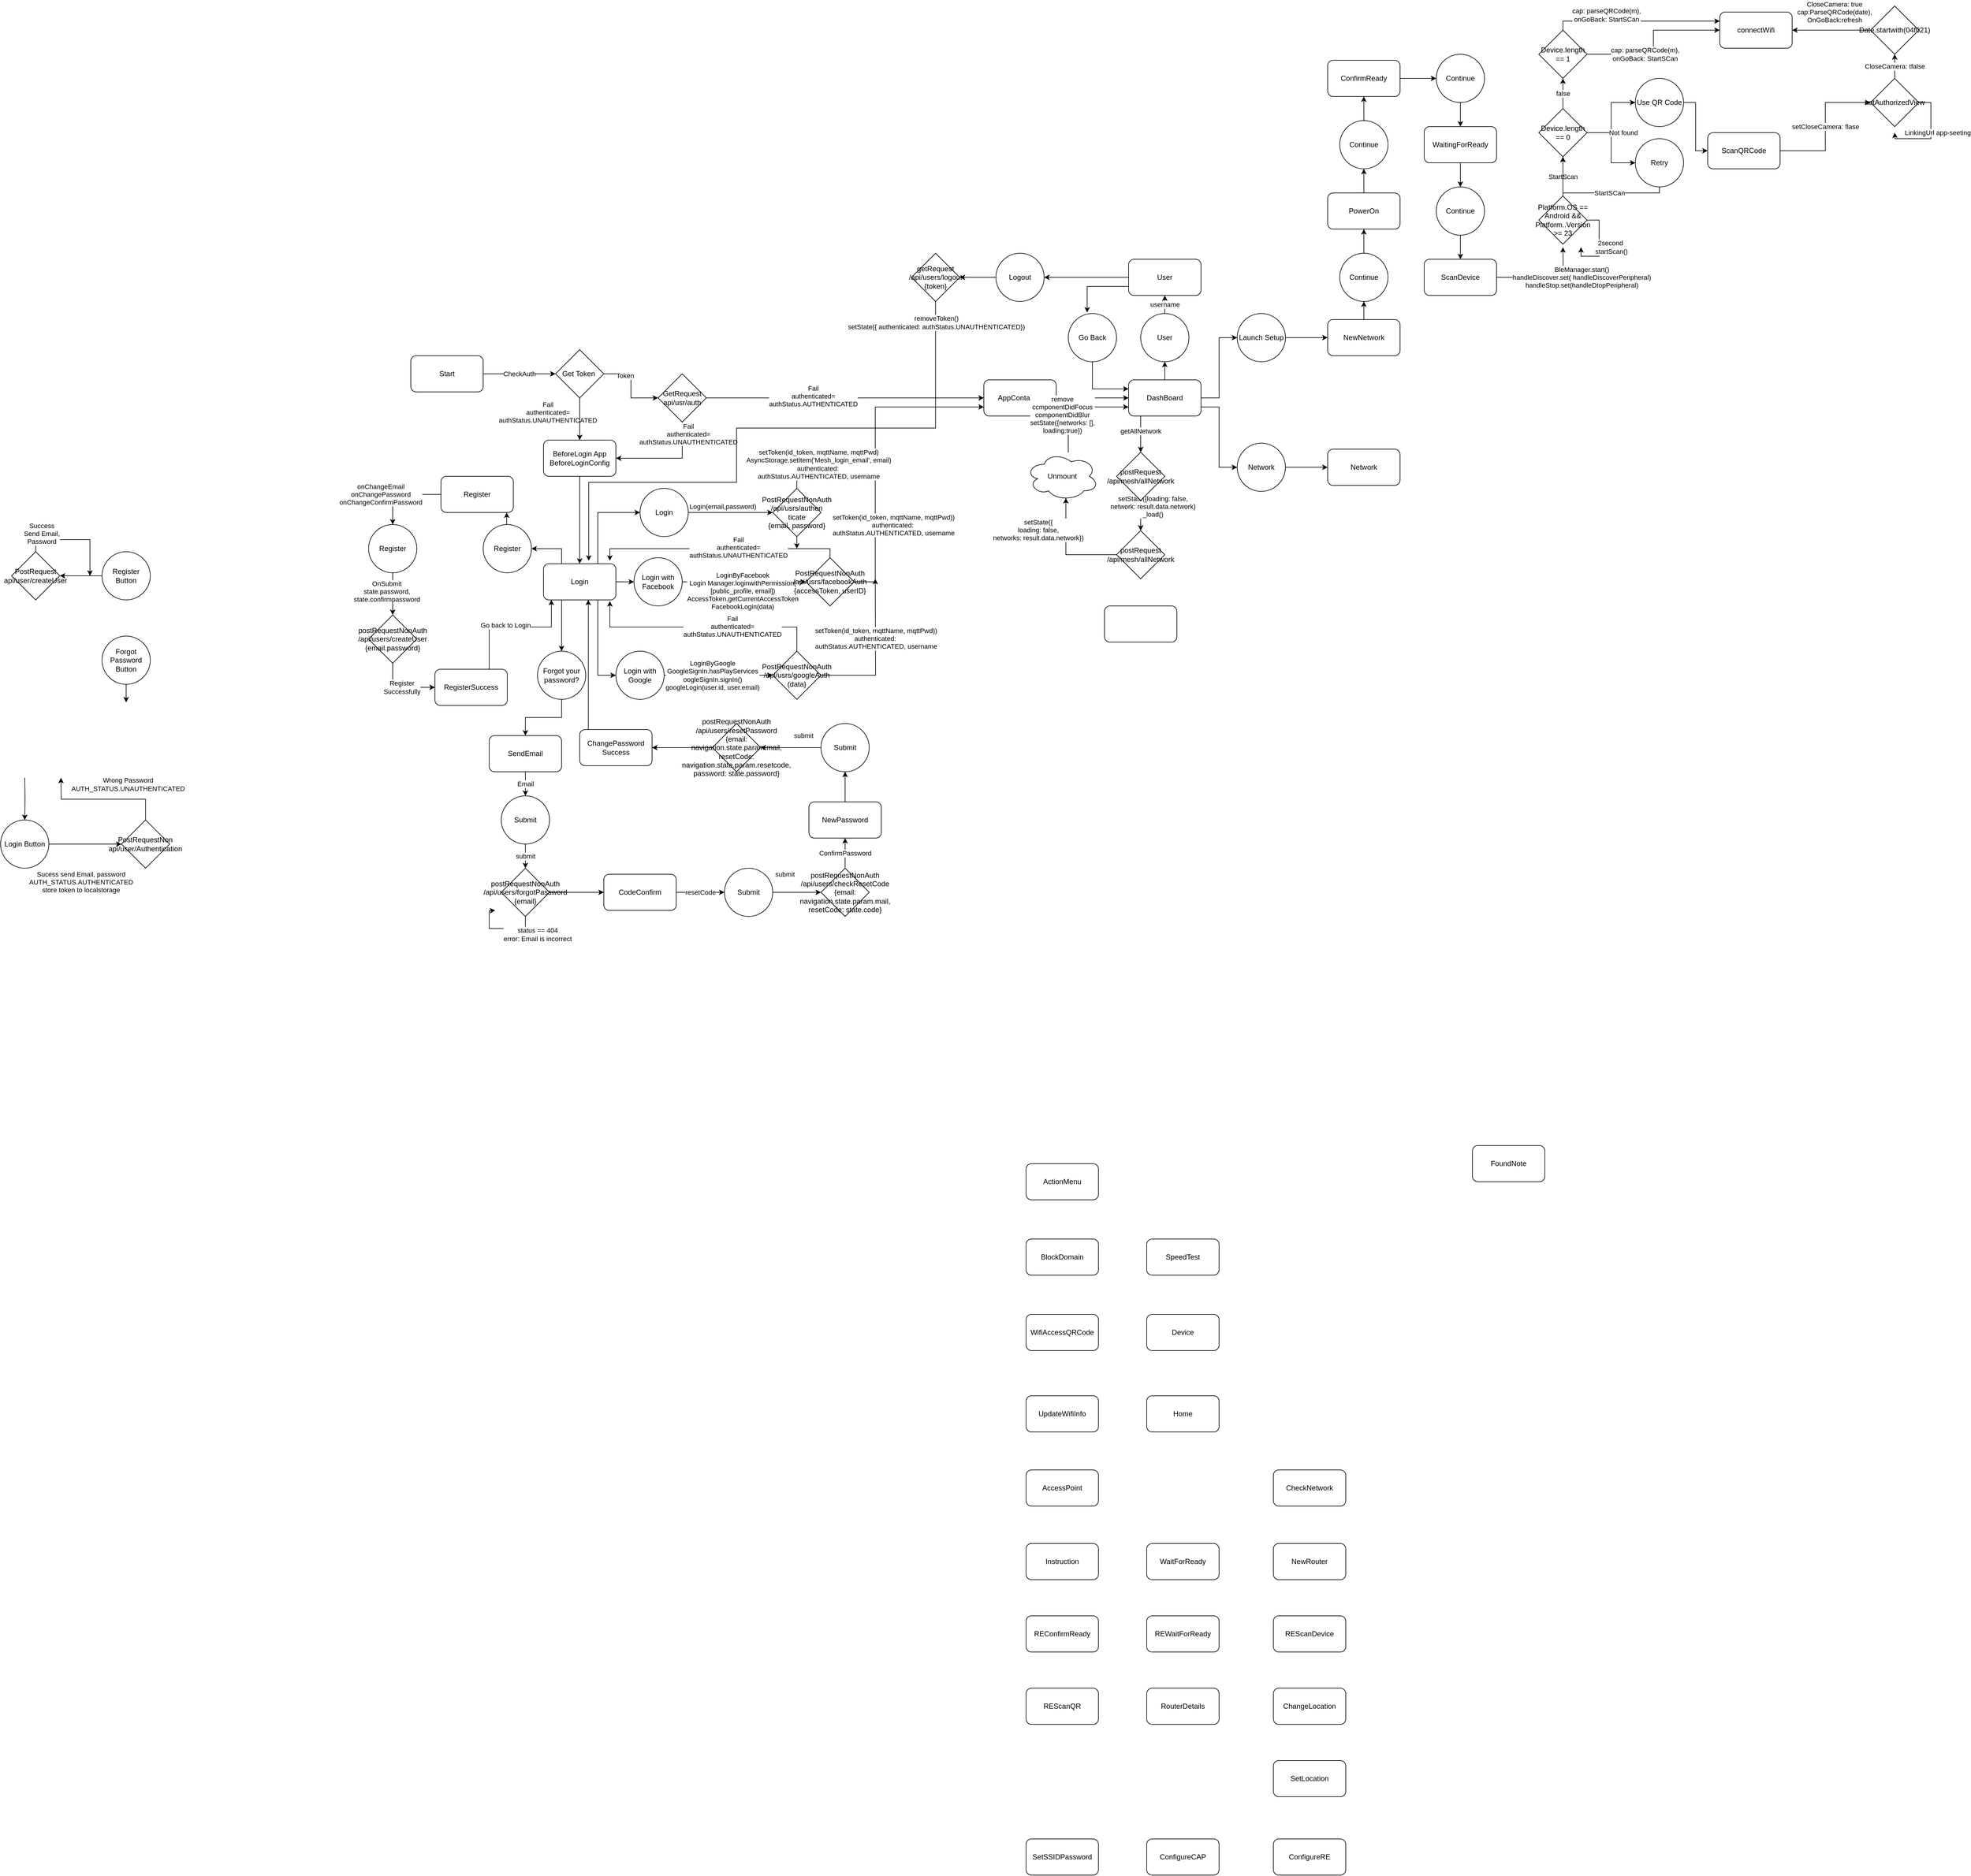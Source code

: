 <mxfile version="13.8.5" type="github">
  <diagram id="aokODsgRx68Id1cw1on9" name="Page-1">
    <mxGraphModel dx="2829" dy="1772" grid="1" gridSize="10" guides="1" tooltips="1" connect="1" arrows="1" fold="1" page="1" pageScale="1" pageWidth="850" pageHeight="1100" math="0" shadow="0">
      <root>
        <mxCell id="0" />
        <mxCell id="1" parent="0" />
        <mxCell id="6UK9n3AYxKvv8hEqM6GO-25" value="&lt;span style=&quot;color: rgb(0 , 0 , 0) ; font-family: &amp;#34;helvetica&amp;#34; ; font-size: 11px ; font-style: normal ; font-weight: 400 ; letter-spacing: normal ; text-align: center ; text-indent: 0px ; text-transform: none ; word-spacing: 0px ; background-color: rgb(255 , 255 , 255) ; display: inline ; float: none&quot;&gt;setToken(id_token, mqttName, mqttPwd)&lt;/span&gt;&lt;span style=&quot;color: rgb(0 , 0 , 0) ; font-family: &amp;#34;helvetica&amp;#34; ; font-size: 11px ; font-style: normal ; font-weight: 400 ; letter-spacing: normal ; text-align: center ; text-indent: 0px ; text-transform: none ; word-spacing: 0px ; background-color: rgb(255 , 255 , 255) ; display: inline ; float: none&quot;&gt;)&lt;/span&gt;&lt;br style=&quot;color: rgb(0 , 0 , 0) ; font-family: &amp;#34;helvetica&amp;#34; ; font-size: 11px ; font-style: normal ; font-weight: 400 ; letter-spacing: normal ; text-align: center ; text-indent: 0px ; text-transform: none ; word-spacing: 0px&quot;&gt;&lt;span style=&quot;color: rgb(0 , 0 , 0) ; font-family: &amp;#34;helvetica&amp;#34; ; font-size: 11px ; font-style: normal ; font-weight: 400 ; letter-spacing: normal ; text-align: center ; text-indent: 0px ; text-transform: none ; word-spacing: 0px ; background-color: rgb(255 , 255 , 255) ; display: inline ; float: none&quot;&gt;authenticated:&amp;nbsp;&lt;/span&gt;&lt;br style=&quot;color: rgb(0 , 0 , 0) ; font-family: &amp;#34;helvetica&amp;#34; ; font-size: 11px ; font-style: normal ; font-weight: 400 ; letter-spacing: normal ; text-align: center ; text-indent: 0px ; text-transform: none ; word-spacing: 0px&quot;&gt;&lt;span style=&quot;color: rgb(0 , 0 , 0) ; font-family: &amp;#34;helvetica&amp;#34; ; font-size: 11px ; font-style: normal ; font-weight: 400 ; letter-spacing: normal ; text-align: center ; text-indent: 0px ; text-transform: none ; word-spacing: 0px ; background-color: rgb(255 , 255 , 255) ; display: inline ; float: none&quot;&gt;authStatus.AUTHENTICATED, username&lt;/span&gt;" style="edgeStyle=orthogonalEdgeStyle;rounded=0;orthogonalLoop=1;jettySize=auto;html=1;exitX=1;exitY=0.5;exitDx=0;exitDy=0;" parent="1" source="6UK9n3AYxKvv8hEqM6GO-8" edge="1">
          <mxGeometry x="0.04" y="-30" relative="1" as="geometry">
            <mxPoint x="540" y="180" as="targetPoint" />
            <Array as="points">
              <mxPoint x="540" y="395" />
              <mxPoint x="540" y="180" />
            </Array>
            <mxPoint y="1" as="offset" />
          </mxGeometry>
        </mxCell>
        <mxCell id="LV5CCHK0L-nCkO7Zp9Pf-14" value="Fail&lt;br&gt;authenticated=&lt;br&gt;authStatus.UNAUTHENTICATED" style="edgeLabel;html=1;align=center;verticalAlign=middle;resizable=0;points=[];" parent="1" vertex="1" connectable="0">
          <mxGeometry x="-0.002" y="89.999" as="geometry">
            <mxPoint x="-3" y="24" as="offset" />
          </mxGeometry>
        </mxCell>
        <mxCell id="LV5CCHK0L-nCkO7Zp9Pf-4" value="" style="edgeStyle=orthogonalEdgeStyle;rounded=0;orthogonalLoop=1;jettySize=auto;html=1;" parent="1" target="LV5CCHK0L-nCkO7Zp9Pf-43" edge="1">
          <mxGeometry relative="1" as="geometry">
            <mxPoint x="-870" y="720" as="sourcePoint" />
          </mxGeometry>
        </mxCell>
        <mxCell id="LV5CCHK0L-nCkO7Zp9Pf-59" style="edgeStyle=orthogonalEdgeStyle;rounded=0;orthogonalLoop=1;jettySize=auto;html=1;exitX=0.5;exitY=1;exitDx=0;exitDy=0;" parent="1" source="LV5CCHK0L-nCkO7Zp9Pf-5" target="LV5CCHK0L-nCkO7Zp9Pf-51" edge="1">
          <mxGeometry relative="1" as="geometry" />
        </mxCell>
        <mxCell id="LV5CCHK0L-nCkO7Zp9Pf-5" value="BeforeLogin App&lt;br&gt;BeforeLoginConfig" style="rounded=1;whiteSpace=wrap;html=1;" parent="1" vertex="1">
          <mxGeometry x="-10" y="160" width="120" height="60" as="geometry" />
        </mxCell>
        <mxCell id="LV5CCHK0L-nCkO7Zp9Pf-6" value="&lt;meta charset=&quot;utf-8&quot;&gt;&lt;span style=&quot;color: rgb(0, 0, 0); font-family: helvetica; font-size: 11px; font-style: normal; font-weight: 400; letter-spacing: normal; text-align: center; text-indent: 0px; text-transform: none; word-spacing: 0px; background-color: rgb(255, 255, 255); display: inline; float: none;&quot;&gt;CheckAuth&lt;/span&gt;" style="edgeStyle=orthogonalEdgeStyle;rounded=0;orthogonalLoop=1;jettySize=auto;html=1;" parent="1" source="LV5CCHK0L-nCkO7Zp9Pf-7" target="LV5CCHK0L-nCkO7Zp9Pf-13" edge="1">
          <mxGeometry relative="1" as="geometry" />
        </mxCell>
        <mxCell id="LV5CCHK0L-nCkO7Zp9Pf-7" value="Start" style="rounded=1;whiteSpace=wrap;html=1;" parent="1" vertex="1">
          <mxGeometry x="-230" y="20" width="120" height="60" as="geometry" />
        </mxCell>
        <mxCell id="LV5CCHK0L-nCkO7Zp9Pf-49" style="edgeStyle=orthogonalEdgeStyle;rounded=0;orthogonalLoop=1;jettySize=auto;html=1;exitX=1;exitY=0.5;exitDx=0;exitDy=0;entryX=0;entryY=0.5;entryDx=0;entryDy=0;" parent="1" source="LV5CCHK0L-nCkO7Zp9Pf-10" target="LV5CCHK0L-nCkO7Zp9Pf-48" edge="1">
          <mxGeometry relative="1" as="geometry" />
        </mxCell>
        <mxCell id="LV5CCHK0L-nCkO7Zp9Pf-50" value="Fail&lt;br&gt;authenticated=&lt;br&gt;authStatus.AUTHENTICATED" style="edgeLabel;html=1;align=center;verticalAlign=middle;resizable=0;points=[];" parent="LV5CCHK0L-nCkO7Zp9Pf-49" vertex="1" connectable="0">
          <mxGeometry x="-0.232" y="3" relative="1" as="geometry">
            <mxPoint as="offset" />
          </mxGeometry>
        </mxCell>
        <mxCell id="LV5CCHK0L-nCkO7Zp9Pf-10" value="GetRequest&lt;br&gt;api/usr/auth" style="rhombus;whiteSpace=wrap;html=1;" parent="1" vertex="1">
          <mxGeometry x="180" y="50" width="80" height="80" as="geometry" />
        </mxCell>
        <mxCell id="LV5CCHK0L-nCkO7Zp9Pf-12" style="edgeStyle=orthogonalEdgeStyle;rounded=0;orthogonalLoop=1;jettySize=auto;html=1;exitX=0.5;exitY=1;exitDx=0;exitDy=0;entryX=0.5;entryY=0;entryDx=0;entryDy=0;" parent="1" source="LV5CCHK0L-nCkO7Zp9Pf-13" target="LV5CCHK0L-nCkO7Zp9Pf-5" edge="1">
          <mxGeometry relative="1" as="geometry">
            <mxPoint x="110" y="190" as="targetPoint" />
          </mxGeometry>
        </mxCell>
        <mxCell id="LV5CCHK0L-nCkO7Zp9Pf-46" style="edgeStyle=orthogonalEdgeStyle;rounded=0;orthogonalLoop=1;jettySize=auto;html=1;exitX=1;exitY=0.5;exitDx=0;exitDy=0;" parent="1" source="LV5CCHK0L-nCkO7Zp9Pf-13" target="LV5CCHK0L-nCkO7Zp9Pf-10" edge="1">
          <mxGeometry relative="1" as="geometry" />
        </mxCell>
        <mxCell id="LV5CCHK0L-nCkO7Zp9Pf-47" value="Token" style="edgeLabel;html=1;align=center;verticalAlign=middle;resizable=0;points=[];" parent="LV5CCHK0L-nCkO7Zp9Pf-46" vertex="1" connectable="0">
          <mxGeometry x="-0.462" y="-3" relative="1" as="geometry">
            <mxPoint as="offset" />
          </mxGeometry>
        </mxCell>
        <mxCell id="LV5CCHK0L-nCkO7Zp9Pf-13" value="Get Token&amp;nbsp;" style="rhombus;whiteSpace=wrap;html=1;" parent="1" vertex="1">
          <mxGeometry x="10" y="10" width="80" height="80" as="geometry" />
        </mxCell>
        <mxCell id="LV5CCHK0L-nCkO7Zp9Pf-15" value="Sucess send Email, password&lt;br&gt;AUTH_STATUS.AUTHENTICATED&lt;br&gt;store token to localstorage" style="edgeLabel;html=1;align=center;verticalAlign=middle;resizable=0;points=[];" parent="1" vertex="1" connectable="0">
          <mxGeometry x="-776.85" y="892.84" as="geometry" />
        </mxCell>
        <mxCell id="LV5CCHK0L-nCkO7Zp9Pf-16" style="edgeStyle=orthogonalEdgeStyle;rounded=0;orthogonalLoop=1;jettySize=auto;html=1;exitX=0.5;exitY=0;exitDx=0;exitDy=0;entryX=1;entryY=1;entryDx=0;entryDy=0;" parent="1" source="LV5CCHK0L-nCkO7Zp9Pf-18" edge="1">
          <mxGeometry relative="1" as="geometry">
            <mxPoint x="-810" y="720" as="targetPoint" />
          </mxGeometry>
        </mxCell>
        <mxCell id="LV5CCHK0L-nCkO7Zp9Pf-17" value="Wrong Password&lt;br&gt;AUTH_STATUS.UNAUTHENTICATED" style="edgeLabel;html=1;align=center;verticalAlign=middle;resizable=0;points=[];" parent="LV5CCHK0L-nCkO7Zp9Pf-16" vertex="1" connectable="0">
          <mxGeometry x="0.354" y="-1" relative="1" as="geometry">
            <mxPoint x="77.57" y="-24.0" as="offset" />
          </mxGeometry>
        </mxCell>
        <mxCell id="LV5CCHK0L-nCkO7Zp9Pf-18" value="PostRequestNon&lt;br&gt;api/user/Authentication" style="rhombus;whiteSpace=wrap;html=1;" parent="1" vertex="1">
          <mxGeometry x="-709.71" y="790" width="80" height="80" as="geometry" />
        </mxCell>
        <mxCell id="LV5CCHK0L-nCkO7Zp9Pf-19" value="Success&lt;br&gt;Send Email, &lt;br&gt;Password" style="edgeStyle=orthogonalEdgeStyle;rounded=0;orthogonalLoop=1;jettySize=auto;html=1;exitX=0.5;exitY=0;exitDx=0;exitDy=0;" parent="1" source="LV5CCHK0L-nCkO7Zp9Pf-20" edge="1">
          <mxGeometry x="-0.765" y="-14" relative="1" as="geometry">
            <mxPoint x="10" y="-24" as="offset" />
            <mxPoint x="-761.85" y="385" as="targetPoint" />
            <Array as="points">
              <mxPoint x="-851.85" y="325" />
              <mxPoint x="-761.85" y="325" />
            </Array>
          </mxGeometry>
        </mxCell>
        <mxCell id="LV5CCHK0L-nCkO7Zp9Pf-20" value="PostRequest&lt;br&gt;api/user/createUser" style="rhombus;whiteSpace=wrap;html=1;" parent="1" vertex="1">
          <mxGeometry x="-891.85" y="345" width="80" height="80" as="geometry" />
        </mxCell>
        <mxCell id="LV5CCHK0L-nCkO7Zp9Pf-38" value="" style="edgeStyle=orthogonalEdgeStyle;rounded=0;orthogonalLoop=1;jettySize=auto;html=1;" parent="1" source="LV5CCHK0L-nCkO7Zp9Pf-39" edge="1">
          <mxGeometry relative="1" as="geometry">
            <mxPoint x="-701.85" y="595" as="targetPoint" />
          </mxGeometry>
        </mxCell>
        <mxCell id="LV5CCHK0L-nCkO7Zp9Pf-39" value="Forgot Password Button" style="ellipse;whiteSpace=wrap;html=1;aspect=fixed;" parent="1" vertex="1">
          <mxGeometry x="-741.85" y="485" width="80" height="80" as="geometry" />
        </mxCell>
        <mxCell id="LV5CCHK0L-nCkO7Zp9Pf-40" value="" style="edgeStyle=orthogonalEdgeStyle;rounded=0;orthogonalLoop=1;jettySize=auto;html=1;" parent="1" source="LV5CCHK0L-nCkO7Zp9Pf-41" target="LV5CCHK0L-nCkO7Zp9Pf-20" edge="1">
          <mxGeometry relative="1" as="geometry" />
        </mxCell>
        <mxCell id="LV5CCHK0L-nCkO7Zp9Pf-41" value="Register Button" style="ellipse;whiteSpace=wrap;html=1;aspect=fixed;" parent="1" vertex="1">
          <mxGeometry x="-741.85" y="345" width="80" height="80" as="geometry" />
        </mxCell>
        <mxCell id="LV5CCHK0L-nCkO7Zp9Pf-42" value="" style="edgeStyle=orthogonalEdgeStyle;rounded=0;orthogonalLoop=1;jettySize=auto;html=1;" parent="1" source="LV5CCHK0L-nCkO7Zp9Pf-43" target="LV5CCHK0L-nCkO7Zp9Pf-18" edge="1">
          <mxGeometry relative="1" as="geometry" />
        </mxCell>
        <mxCell id="LV5CCHK0L-nCkO7Zp9Pf-43" value="Login Button" style="ellipse;whiteSpace=wrap;html=1;aspect=fixed;" parent="1" vertex="1">
          <mxGeometry x="-910" y="790" width="80" height="80" as="geometry" />
        </mxCell>
        <mxCell id="LV5CCHK0L-nCkO7Zp9Pf-8" style="edgeStyle=orthogonalEdgeStyle;rounded=0;orthogonalLoop=1;jettySize=auto;html=1;exitX=0.5;exitY=1;exitDx=0;exitDy=0;entryX=1;entryY=0.5;entryDx=0;entryDy=0;" parent="1" source="LV5CCHK0L-nCkO7Zp9Pf-10" target="LV5CCHK0L-nCkO7Zp9Pf-5" edge="1">
          <mxGeometry relative="1" as="geometry" />
        </mxCell>
        <mxCell id="LV5CCHK0L-nCkO7Zp9Pf-9" value="Fail&lt;br&gt;authenticated=&lt;br&gt;authStatus.UNAUTHENTICATED" style="edgeLabel;html=1;align=center;verticalAlign=middle;resizable=0;points=[];" parent="LV5CCHK0L-nCkO7Zp9Pf-8" vertex="1" connectable="0">
          <mxGeometry x="-0.028" y="-37" relative="1" as="geometry">
            <mxPoint x="32.0" y="-3" as="offset" />
          </mxGeometry>
        </mxCell>
        <mxCell id="6UK9n3AYxKvv8hEqM6GO-106" style="edgeStyle=orthogonalEdgeStyle;rounded=0;orthogonalLoop=1;jettySize=auto;html=1;exitX=1;exitY=0.5;exitDx=0;exitDy=0;" parent="1" source="LV5CCHK0L-nCkO7Zp9Pf-48" target="6UK9n3AYxKvv8hEqM6GO-73" edge="1">
          <mxGeometry relative="1" as="geometry" />
        </mxCell>
        <mxCell id="LV5CCHK0L-nCkO7Zp9Pf-48" value="AppContainer" style="rounded=1;whiteSpace=wrap;html=1;" parent="1" vertex="1">
          <mxGeometry x="720" y="60" width="120" height="60" as="geometry" />
        </mxCell>
        <mxCell id="LV5CCHK0L-nCkO7Zp9Pf-61" style="edgeStyle=orthogonalEdgeStyle;rounded=0;orthogonalLoop=1;jettySize=auto;html=1;exitX=0.25;exitY=0;exitDx=0;exitDy=0;" parent="1" source="LV5CCHK0L-nCkO7Zp9Pf-51" target="LV5CCHK0L-nCkO7Zp9Pf-60" edge="1">
          <mxGeometry relative="1" as="geometry" />
        </mxCell>
        <mxCell id="LV5CCHK0L-nCkO7Zp9Pf-65" style="edgeStyle=orthogonalEdgeStyle;rounded=0;orthogonalLoop=1;jettySize=auto;html=1;exitX=0.25;exitY=1;exitDx=0;exitDy=0;entryX=0.5;entryY=0;entryDx=0;entryDy=0;" parent="1" source="LV5CCHK0L-nCkO7Zp9Pf-51" target="LV5CCHK0L-nCkO7Zp9Pf-63" edge="1">
          <mxGeometry relative="1" as="geometry">
            <Array as="points">
              <mxPoint x="20" y="470" />
              <mxPoint x="20" y="470" />
            </Array>
          </mxGeometry>
        </mxCell>
        <mxCell id="6UK9n3AYxKvv8hEqM6GO-3" style="edgeStyle=orthogonalEdgeStyle;rounded=0;orthogonalLoop=1;jettySize=auto;html=1;exitX=1;exitY=0.5;exitDx=0;exitDy=0;entryX=0;entryY=0.5;entryDx=0;entryDy=0;" parent="1" source="LV5CCHK0L-nCkO7Zp9Pf-51" target="LV5CCHK0L-nCkO7Zp9Pf-68" edge="1">
          <mxGeometry relative="1" as="geometry" />
        </mxCell>
        <mxCell id="6UK9n3AYxKvv8hEqM6GO-4" style="edgeStyle=orthogonalEdgeStyle;rounded=0;orthogonalLoop=1;jettySize=auto;html=1;exitX=0.75;exitY=0;exitDx=0;exitDy=0;entryX=0;entryY=0.5;entryDx=0;entryDy=0;" parent="1" source="LV5CCHK0L-nCkO7Zp9Pf-51" target="LV5CCHK0L-nCkO7Zp9Pf-66" edge="1">
          <mxGeometry relative="1" as="geometry" />
        </mxCell>
        <mxCell id="6UK9n3AYxKvv8hEqM6GO-28" style="edgeStyle=orthogonalEdgeStyle;rounded=0;orthogonalLoop=1;jettySize=auto;html=1;exitX=0.75;exitY=1;exitDx=0;exitDy=0;entryX=0;entryY=0.5;entryDx=0;entryDy=0;" parent="1" source="LV5CCHK0L-nCkO7Zp9Pf-51" target="LV5CCHK0L-nCkO7Zp9Pf-69" edge="1">
          <mxGeometry relative="1" as="geometry" />
        </mxCell>
        <mxCell id="LV5CCHK0L-nCkO7Zp9Pf-51" value="Login" style="rounded=1;whiteSpace=wrap;html=1;" parent="1" vertex="1">
          <mxGeometry x="-10" y="365" width="120" height="60" as="geometry" />
        </mxCell>
        <mxCell id="6UK9n3AYxKvv8hEqM6GO-41" value="onChangeEmail&lt;br&gt;onChangePassword&lt;br&gt;onChangeConfirmPassword" style="edgeStyle=orthogonalEdgeStyle;rounded=0;orthogonalLoop=1;jettySize=auto;html=1;exitX=0;exitY=0.5;exitDx=0;exitDy=0;entryX=0.5;entryY=0;entryDx=0;entryDy=0;" parent="1" source="LV5CCHK0L-nCkO7Zp9Pf-52" target="6UK9n3AYxKvv8hEqM6GO-37" edge="1">
          <mxGeometry x="0.231" y="-20" relative="1" as="geometry">
            <mxPoint as="offset" />
          </mxGeometry>
        </mxCell>
        <mxCell id="LV5CCHK0L-nCkO7Zp9Pf-52" value="Register" style="rounded=1;whiteSpace=wrap;html=1;" parent="1" vertex="1">
          <mxGeometry x="-180" y="220" width="120" height="60" as="geometry" />
        </mxCell>
        <mxCell id="6UK9n3AYxKvv8hEqM6GO-45" style="edgeStyle=orthogonalEdgeStyle;rounded=0;orthogonalLoop=1;jettySize=auto;html=1;exitX=0.75;exitY=0;exitDx=0;exitDy=0;entryX=0.109;entryY=0.996;entryDx=0;entryDy=0;entryPerimeter=0;" parent="1" source="LV5CCHK0L-nCkO7Zp9Pf-53" target="LV5CCHK0L-nCkO7Zp9Pf-51" edge="1">
          <mxGeometry relative="1" as="geometry">
            <Array as="points">
              <mxPoint x="-100" y="470" />
              <mxPoint x="3" y="470" />
            </Array>
          </mxGeometry>
        </mxCell>
        <mxCell id="6UK9n3AYxKvv8hEqM6GO-46" value="Go back to Login" style="edgeLabel;html=1;align=center;verticalAlign=middle;resizable=0;points=[];" parent="6UK9n3AYxKvv8hEqM6GO-45" vertex="1" connectable="0">
          <mxGeometry x="-0.116" y="3" relative="1" as="geometry">
            <mxPoint as="offset" />
          </mxGeometry>
        </mxCell>
        <mxCell id="LV5CCHK0L-nCkO7Zp9Pf-53" value="RegisterSuccess" style="rounded=1;whiteSpace=wrap;html=1;" parent="1" vertex="1">
          <mxGeometry x="-190" y="540" width="120" height="60" as="geometry" />
        </mxCell>
        <mxCell id="6UK9n3AYxKvv8hEqM6GO-53" value="Email" style="edgeStyle=orthogonalEdgeStyle;rounded=0;orthogonalLoop=1;jettySize=auto;html=1;" parent="1" source="LV5CCHK0L-nCkO7Zp9Pf-54" target="6UK9n3AYxKvv8hEqM6GO-52" edge="1">
          <mxGeometry relative="1" as="geometry" />
        </mxCell>
        <mxCell id="LV5CCHK0L-nCkO7Zp9Pf-54" value="SendEmail" style="rounded=1;whiteSpace=wrap;html=1;" parent="1" vertex="1">
          <mxGeometry x="-100" y="650" width="120" height="60" as="geometry" />
        </mxCell>
        <mxCell id="6UK9n3AYxKvv8hEqM6GO-58" value="resetCode" style="edgeStyle=orthogonalEdgeStyle;rounded=0;orthogonalLoop=1;jettySize=auto;html=1;exitX=1;exitY=0.5;exitDx=0;exitDy=0;entryX=0;entryY=0.5;entryDx=0;entryDy=0;" parent="1" source="LV5CCHK0L-nCkO7Zp9Pf-55" target="6UK9n3AYxKvv8hEqM6GO-57" edge="1">
          <mxGeometry relative="1" as="geometry" />
        </mxCell>
        <mxCell id="LV5CCHK0L-nCkO7Zp9Pf-55" value="CodeConfirm" style="rounded=1;whiteSpace=wrap;html=1;" parent="1" vertex="1">
          <mxGeometry x="90" y="880" width="120" height="60" as="geometry" />
        </mxCell>
        <mxCell id="6UK9n3AYxKvv8hEqM6GO-65" style="edgeStyle=orthogonalEdgeStyle;rounded=0;orthogonalLoop=1;jettySize=auto;html=1;exitX=0.5;exitY=0;exitDx=0;exitDy=0;entryX=0.5;entryY=1;entryDx=0;entryDy=0;" parent="1" source="LV5CCHK0L-nCkO7Zp9Pf-56" target="6UK9n3AYxKvv8hEqM6GO-63" edge="1">
          <mxGeometry relative="1" as="geometry" />
        </mxCell>
        <mxCell id="LV5CCHK0L-nCkO7Zp9Pf-56" value="NewPassword" style="rounded=1;whiteSpace=wrap;html=1;" parent="1" vertex="1">
          <mxGeometry x="430" y="760" width="120" height="60" as="geometry" />
        </mxCell>
        <mxCell id="6UK9n3AYxKvv8hEqM6GO-71" style="edgeStyle=orthogonalEdgeStyle;rounded=0;orthogonalLoop=1;jettySize=auto;html=1;exitX=0.25;exitY=0;exitDx=0;exitDy=0;entryX=0.619;entryY=0.996;entryDx=0;entryDy=0;entryPerimeter=0;" parent="1" source="LV5CCHK0L-nCkO7Zp9Pf-57" target="LV5CCHK0L-nCkO7Zp9Pf-51" edge="1">
          <mxGeometry relative="1" as="geometry">
            <Array as="points">
              <mxPoint x="64" y="640" />
            </Array>
          </mxGeometry>
        </mxCell>
        <mxCell id="LV5CCHK0L-nCkO7Zp9Pf-57" value="ChangePassword Success" style="rounded=1;whiteSpace=wrap;html=1;" parent="1" vertex="1">
          <mxGeometry x="50" y="640" width="120" height="60" as="geometry" />
        </mxCell>
        <mxCell id="6UK9n3AYxKvv8hEqM6GO-47" style="edgeStyle=orthogonalEdgeStyle;rounded=0;orthogonalLoop=1;jettySize=auto;html=1;exitX=0.5;exitY=0;exitDx=0;exitDy=0;" parent="1" source="LV5CCHK0L-nCkO7Zp9Pf-60" edge="1">
          <mxGeometry relative="1" as="geometry">
            <mxPoint x="-71" y="280" as="targetPoint" />
          </mxGeometry>
        </mxCell>
        <mxCell id="LV5CCHK0L-nCkO7Zp9Pf-60" value="Register" style="ellipse;whiteSpace=wrap;html=1;aspect=fixed;" parent="1" vertex="1">
          <mxGeometry x="-110" y="300" width="80" height="80" as="geometry" />
        </mxCell>
        <mxCell id="LV5CCHK0L-nCkO7Zp9Pf-64" style="edgeStyle=orthogonalEdgeStyle;rounded=0;orthogonalLoop=1;jettySize=auto;html=1;" parent="1" source="LV5CCHK0L-nCkO7Zp9Pf-63" target="LV5CCHK0L-nCkO7Zp9Pf-54" edge="1">
          <mxGeometry relative="1" as="geometry" />
        </mxCell>
        <mxCell id="LV5CCHK0L-nCkO7Zp9Pf-63" value="Forgot your password?" style="ellipse;whiteSpace=wrap;html=1;aspect=fixed;" parent="1" vertex="1">
          <mxGeometry x="-20" y="510" width="80" height="80" as="geometry" />
        </mxCell>
        <mxCell id="6UK9n3AYxKvv8hEqM6GO-6" style="edgeStyle=orthogonalEdgeStyle;rounded=0;orthogonalLoop=1;jettySize=auto;html=1;exitX=1;exitY=0.5;exitDx=0;exitDy=0;" parent="1" source="LV5CCHK0L-nCkO7Zp9Pf-66" target="6UK9n3AYxKvv8hEqM6GO-5" edge="1">
          <mxGeometry relative="1" as="geometry" />
        </mxCell>
        <mxCell id="6UK9n3AYxKvv8hEqM6GO-27" value="Login(email,password)" style="edgeLabel;html=1;align=center;verticalAlign=middle;resizable=0;points=[];" parent="6UK9n3AYxKvv8hEqM6GO-6" vertex="1" connectable="0">
          <mxGeometry x="-0.186" y="-1" relative="1" as="geometry">
            <mxPoint y="-11" as="offset" />
          </mxGeometry>
        </mxCell>
        <mxCell id="LV5CCHK0L-nCkO7Zp9Pf-66" value="Login" style="ellipse;whiteSpace=wrap;html=1;aspect=fixed;" parent="1" vertex="1">
          <mxGeometry x="150" y="240" width="80" height="80" as="geometry" />
        </mxCell>
        <mxCell id="6UK9n3AYxKvv8hEqM6GO-9" value="LoginByFacebook&lt;br&gt;Login Manager.loginwithPermission(&lt;br&gt;[public_profile, email])&lt;br&gt;AccessToken.getCurrentAccessToken&lt;br&gt;FacebookLogin(data)" style="edgeStyle=orthogonalEdgeStyle;rounded=0;orthogonalLoop=1;jettySize=auto;html=1;exitX=1;exitY=0.5;exitDx=0;exitDy=0;entryX=0;entryY=0.5;entryDx=0;entryDy=0;" parent="1" source="LV5CCHK0L-nCkO7Zp9Pf-68" target="6UK9n3AYxKvv8hEqM6GO-8" edge="1">
          <mxGeometry x="-0.024" y="-15" relative="1" as="geometry">
            <mxPoint as="offset" />
          </mxGeometry>
        </mxCell>
        <mxCell id="LV5CCHK0L-nCkO7Zp9Pf-68" value="Login with Facebook" style="ellipse;whiteSpace=wrap;html=1;aspect=fixed;" parent="1" vertex="1">
          <mxGeometry x="140" y="355" width="80" height="80" as="geometry" />
        </mxCell>
        <mxCell id="6UK9n3AYxKvv8hEqM6GO-12" style="edgeStyle=orthogonalEdgeStyle;rounded=0;orthogonalLoop=1;jettySize=auto;html=1;exitX=1;exitY=0.5;exitDx=0;exitDy=0;entryX=0;entryY=0.5;entryDx=0;entryDy=0;" parent="1" source="LV5CCHK0L-nCkO7Zp9Pf-69" target="6UK9n3AYxKvv8hEqM6GO-11" edge="1">
          <mxGeometry relative="1" as="geometry" />
        </mxCell>
        <mxCell id="6UK9n3AYxKvv8hEqM6GO-35" value="LoginByGoogle&lt;br&gt;GoogleSignIn.hasPlayServices&lt;br&gt;oogleSignIn.signIn()&lt;br&gt;googleLogin(user.id, user.email)" style="edgeLabel;html=1;align=center;verticalAlign=middle;resizable=0;points=[];" parent="6UK9n3AYxKvv8hEqM6GO-12" vertex="1" connectable="0">
          <mxGeometry x="-0.371" y="2" relative="1" as="geometry">
            <mxPoint x="23.53" y="2" as="offset" />
          </mxGeometry>
        </mxCell>
        <mxCell id="LV5CCHK0L-nCkO7Zp9Pf-69" value="Login with Google" style="ellipse;whiteSpace=wrap;html=1;aspect=fixed;" parent="1" vertex="1">
          <mxGeometry x="110" y="510" width="80" height="80" as="geometry" />
        </mxCell>
        <mxCell id="6UK9n3AYxKvv8hEqM6GO-7" style="edgeStyle=orthogonalEdgeStyle;rounded=0;orthogonalLoop=1;jettySize=auto;html=1;exitX=0.5;exitY=0;exitDx=0;exitDy=0;entryX=0;entryY=0.75;entryDx=0;entryDy=0;" parent="1" source="6UK9n3AYxKvv8hEqM6GO-5" target="LV5CCHK0L-nCkO7Zp9Pf-48" edge="1">
          <mxGeometry relative="1" as="geometry">
            <mxPoint x="540" y="122" as="targetPoint" />
            <Array as="points">
              <mxPoint x="410" y="180" />
              <mxPoint x="540" y="180" />
              <mxPoint x="540" y="105" />
            </Array>
          </mxGeometry>
        </mxCell>
        <mxCell id="6UK9n3AYxKvv8hEqM6GO-15" value="setToken(id_token, mqttName, mqttPwd)&lt;br&gt;AsyncStorage.setItem(&#39;Mesh_login_email&#39;, email)&lt;br&gt;authenticated:&amp;nbsp;&lt;br&gt;authStatus.AUTHENTICATED, username" style="edgeLabel;html=1;align=center;verticalAlign=middle;resizable=0;points=[];" parent="6UK9n3AYxKvv8hEqM6GO-7" vertex="1" connectable="0">
          <mxGeometry x="-0.481" y="-3" relative="1" as="geometry">
            <mxPoint x="-20" y="17" as="offset" />
          </mxGeometry>
        </mxCell>
        <mxCell id="6UK9n3AYxKvv8hEqM6GO-21" style="edgeStyle=orthogonalEdgeStyle;rounded=0;orthogonalLoop=1;jettySize=auto;html=1;exitX=0.5;exitY=1;exitDx=0;exitDy=0;" parent="1" source="6UK9n3AYxKvv8hEqM6GO-5" edge="1">
          <mxGeometry relative="1" as="geometry">
            <mxPoint x="410" y="340" as="targetPoint" />
          </mxGeometry>
        </mxCell>
        <mxCell id="6UK9n3AYxKvv8hEqM6GO-5" value="PostRequestNonAuth&lt;br&gt;/api/usrs/authen ticate&lt;br&gt;{email, password}" style="rhombus;whiteSpace=wrap;html=1;" parent="1" vertex="1">
          <mxGeometry x="370" y="240" width="80" height="80" as="geometry" />
        </mxCell>
        <mxCell id="6UK9n3AYxKvv8hEqM6GO-22" style="edgeStyle=orthogonalEdgeStyle;rounded=0;orthogonalLoop=1;jettySize=auto;html=1;exitX=0.5;exitY=0;exitDx=0;exitDy=0;" parent="1" source="6UK9n3AYxKvv8hEqM6GO-8" edge="1">
          <mxGeometry relative="1" as="geometry">
            <mxPoint x="100" y="360" as="targetPoint" />
            <Array as="points">
              <mxPoint x="465" y="340" />
              <mxPoint x="100" y="340" />
            </Array>
          </mxGeometry>
        </mxCell>
        <mxCell id="6UK9n3AYxKvv8hEqM6GO-32" value="Fail&lt;br&gt;authenticated=&lt;br&gt;authStatus.UNAUTHENTICATED" style="edgeLabel;html=1;align=center;verticalAlign=middle;resizable=0;points=[];" parent="6UK9n3AYxKvv8hEqM6GO-22" vertex="1" connectable="0">
          <mxGeometry x="-0.165" y="-2" relative="1" as="geometry">
            <mxPoint as="offset" />
          </mxGeometry>
        </mxCell>
        <mxCell id="6UK9n3AYxKvv8hEqM6GO-8" value="&lt;span&gt;PostRequestNonAuth&lt;/span&gt;&lt;br&gt;&lt;span&gt;/api/usrs/facebookAuth&lt;/span&gt;&lt;br&gt;&lt;span&gt;{accessToken, userID}&lt;/span&gt;" style="rhombus;whiteSpace=wrap;html=1;" parent="1" vertex="1">
          <mxGeometry x="425" y="355" width="80" height="80" as="geometry" />
        </mxCell>
        <mxCell id="6UK9n3AYxKvv8hEqM6GO-26" style="edgeStyle=orthogonalEdgeStyle;rounded=0;orthogonalLoop=1;jettySize=auto;html=1;exitX=1;exitY=0.5;exitDx=0;exitDy=0;" parent="1" source="6UK9n3AYxKvv8hEqM6GO-11" edge="1">
          <mxGeometry relative="1" as="geometry">
            <mxPoint x="540" y="390" as="targetPoint" />
          </mxGeometry>
        </mxCell>
        <mxCell id="6UK9n3AYxKvv8hEqM6GO-33" value="&lt;span style=&quot;font-family: &amp;#34;helvetica&amp;#34;&quot;&gt;setToken(id_token, mqttName, mqttPwd)&lt;/span&gt;&lt;span style=&quot;font-family: &amp;#34;helvetica&amp;#34;&quot;&gt;)&lt;/span&gt;&lt;br style=&quot;font-family: &amp;#34;helvetica&amp;#34;&quot;&gt;&lt;span style=&quot;font-family: &amp;#34;helvetica&amp;#34;&quot;&gt;authenticated:&amp;nbsp;&lt;/span&gt;&lt;br style=&quot;font-family: &amp;#34;helvetica&amp;#34;&quot;&gt;&lt;span style=&quot;font-family: &amp;#34;helvetica&amp;#34;&quot;&gt;authStatus.AUTHENTICATED, username&lt;/span&gt;" style="edgeLabel;html=1;align=center;verticalAlign=middle;resizable=0;points=[];" parent="6UK9n3AYxKvv8hEqM6GO-26" vertex="1" connectable="0">
          <mxGeometry x="0.208" relative="1" as="geometry">
            <mxPoint as="offset" />
          </mxGeometry>
        </mxCell>
        <mxCell id="6UK9n3AYxKvv8hEqM6GO-30" style="edgeStyle=orthogonalEdgeStyle;rounded=0;orthogonalLoop=1;jettySize=auto;html=1;entryX=0.917;entryY=1.033;entryDx=0;entryDy=0;entryPerimeter=0;" parent="1" source="6UK9n3AYxKvv8hEqM6GO-11" target="LV5CCHK0L-nCkO7Zp9Pf-51" edge="1">
          <mxGeometry relative="1" as="geometry">
            <mxPoint x="370" y="450" as="targetPoint" />
            <Array as="points">
              <mxPoint x="410" y="470" />
              <mxPoint x="100" y="470" />
            </Array>
          </mxGeometry>
        </mxCell>
        <mxCell id="6UK9n3AYxKvv8hEqM6GO-31" value="Fail&lt;br&gt;authenticated=&lt;br&gt;authStatus.UNAUTHENTICATED" style="edgeLabel;html=1;align=center;verticalAlign=middle;resizable=0;points=[];" parent="6UK9n3AYxKvv8hEqM6GO-30" vertex="1" connectable="0">
          <mxGeometry x="-0.252" y="-1" relative="1" as="geometry">
            <mxPoint as="offset" />
          </mxGeometry>
        </mxCell>
        <mxCell id="6UK9n3AYxKvv8hEqM6GO-11" value="&lt;span&gt;PostRequestNonAuth&lt;/span&gt;&lt;br&gt;&lt;span&gt;/api/usrs/googleAuth&lt;/span&gt;&lt;br&gt;&lt;span&gt;(data}&lt;/span&gt;" style="rhombus;whiteSpace=wrap;html=1;" parent="1" vertex="1">
          <mxGeometry x="370" y="510" width="80" height="80" as="geometry" />
        </mxCell>
        <mxCell id="6UK9n3AYxKvv8hEqM6GO-43" value="OnSubmit&lt;br&gt;state.password,&lt;br&gt;state.confirmpassword" style="edgeStyle=orthogonalEdgeStyle;rounded=0;orthogonalLoop=1;jettySize=auto;html=1;exitX=0.5;exitY=1;exitDx=0;exitDy=0;entryX=0.5;entryY=0;entryDx=0;entryDy=0;" parent="1" source="6UK9n3AYxKvv8hEqM6GO-37" target="6UK9n3AYxKvv8hEqM6GO-42" edge="1">
          <mxGeometry x="-0.143" y="-10" relative="1" as="geometry">
            <mxPoint y="1" as="offset" />
          </mxGeometry>
        </mxCell>
        <mxCell id="6UK9n3AYxKvv8hEqM6GO-37" value="Register" style="ellipse;whiteSpace=wrap;html=1;aspect=fixed;" parent="1" vertex="1">
          <mxGeometry x="-300" y="300" width="80" height="80" as="geometry" />
        </mxCell>
        <mxCell id="6UK9n3AYxKvv8hEqM6GO-44" value="Register&lt;br&gt;Successfully" style="edgeStyle=orthogonalEdgeStyle;rounded=0;orthogonalLoop=1;jettySize=auto;html=1;exitX=0.5;exitY=1;exitDx=0;exitDy=0;entryX=0;entryY=0.5;entryDx=0;entryDy=0;" parent="1" source="6UK9n3AYxKvv8hEqM6GO-42" target="LV5CCHK0L-nCkO7Zp9Pf-53" edge="1">
          <mxGeometry relative="1" as="geometry" />
        </mxCell>
        <mxCell id="6UK9n3AYxKvv8hEqM6GO-42" value="postRequestNonAuth&lt;br&gt;/api/users/createUser&lt;br&gt;{email.password}" style="rhombus;whiteSpace=wrap;html=1;" parent="1" vertex="1">
          <mxGeometry x="-300" y="450" width="80" height="80" as="geometry" />
        </mxCell>
        <mxCell id="6UK9n3AYxKvv8hEqM6GO-51" style="edgeStyle=orthogonalEdgeStyle;rounded=0;orthogonalLoop=1;jettySize=auto;html=1;entryX=0;entryY=0.5;entryDx=0;entryDy=0;" parent="1" source="6UK9n3AYxKvv8hEqM6GO-49" target="LV5CCHK0L-nCkO7Zp9Pf-55" edge="1">
          <mxGeometry relative="1" as="geometry" />
        </mxCell>
        <mxCell id="6UK9n3AYxKvv8hEqM6GO-55" style="edgeStyle=orthogonalEdgeStyle;rounded=0;orthogonalLoop=1;jettySize=auto;html=1;exitX=0.5;exitY=1;exitDx=0;exitDy=0;" parent="1" source="6UK9n3AYxKvv8hEqM6GO-49" edge="1">
          <mxGeometry relative="1" as="geometry">
            <mxPoint x="-90" y="940" as="targetPoint" />
          </mxGeometry>
        </mxCell>
        <mxCell id="6UK9n3AYxKvv8hEqM6GO-56" value="status == 404&lt;br&gt;error: Email is incorrect" style="edgeLabel;html=1;align=center;verticalAlign=middle;resizable=0;points=[];" parent="6UK9n3AYxKvv8hEqM6GO-55" vertex="1" connectable="0">
          <mxGeometry x="-0.344" y="-1" relative="1" as="geometry">
            <mxPoint x="38.76" y="10.94" as="offset" />
          </mxGeometry>
        </mxCell>
        <mxCell id="6UK9n3AYxKvv8hEqM6GO-49" value="postRequestNonAuth&lt;br&gt;/api/users/forgotPassword&lt;br&gt;{email}" style="rhombus;whiteSpace=wrap;html=1;" parent="1" vertex="1">
          <mxGeometry x="-80" y="870" width="80" height="80" as="geometry" />
        </mxCell>
        <mxCell id="6UK9n3AYxKvv8hEqM6GO-72" value="submit" style="edgeStyle=orthogonalEdgeStyle;rounded=0;orthogonalLoop=1;jettySize=auto;html=1;exitX=0.5;exitY=1;exitDx=0;exitDy=0;entryX=0.5;entryY=0;entryDx=0;entryDy=0;" parent="1" source="6UK9n3AYxKvv8hEqM6GO-52" target="6UK9n3AYxKvv8hEqM6GO-49" edge="1">
          <mxGeometry relative="1" as="geometry" />
        </mxCell>
        <mxCell id="6UK9n3AYxKvv8hEqM6GO-52" value="Submit" style="ellipse;whiteSpace=wrap;html=1;aspect=fixed;" parent="1" vertex="1">
          <mxGeometry x="-80" y="750" width="80" height="80" as="geometry" />
        </mxCell>
        <mxCell id="6UK9n3AYxKvv8hEqM6GO-62" value="submit" style="edgeStyle=orthogonalEdgeStyle;rounded=0;orthogonalLoop=1;jettySize=auto;html=1;exitX=1;exitY=0.5;exitDx=0;exitDy=0;entryX=0;entryY=0.5;entryDx=0;entryDy=0;" parent="1" source="6UK9n3AYxKvv8hEqM6GO-57" target="6UK9n3AYxKvv8hEqM6GO-59" edge="1">
          <mxGeometry x="-0.5" y="30" relative="1" as="geometry">
            <mxPoint as="offset" />
          </mxGeometry>
        </mxCell>
        <mxCell id="6UK9n3AYxKvv8hEqM6GO-57" value="Submit" style="ellipse;whiteSpace=wrap;html=1;aspect=fixed;" parent="1" vertex="1">
          <mxGeometry x="290" y="870" width="80" height="80" as="geometry" />
        </mxCell>
        <mxCell id="6UK9n3AYxKvv8hEqM6GO-61" value="ConfirmPassword" style="edgeStyle=orthogonalEdgeStyle;rounded=0;orthogonalLoop=1;jettySize=auto;html=1;exitX=0.5;exitY=0;exitDx=0;exitDy=0;entryX=0.5;entryY=1;entryDx=0;entryDy=0;" parent="1" source="6UK9n3AYxKvv8hEqM6GO-59" target="LV5CCHK0L-nCkO7Zp9Pf-56" edge="1">
          <mxGeometry relative="1" as="geometry" />
        </mxCell>
        <mxCell id="6UK9n3AYxKvv8hEqM6GO-59" value="postRequestNonAuth&lt;br&gt;/api/users/checkResetCode&lt;br&gt;{email: navigation.state.param.mail,&lt;br&gt;resetCode: state.code}" style="rhombus;whiteSpace=wrap;html=1;" parent="1" vertex="1">
          <mxGeometry x="450" y="870" width="80" height="80" as="geometry" />
        </mxCell>
        <mxCell id="6UK9n3AYxKvv8hEqM6GO-67" value="submit" style="edgeStyle=orthogonalEdgeStyle;rounded=0;orthogonalLoop=1;jettySize=auto;html=1;exitX=0;exitY=0.5;exitDx=0;exitDy=0;" parent="1" source="6UK9n3AYxKvv8hEqM6GO-63" target="6UK9n3AYxKvv8hEqM6GO-66" edge="1">
          <mxGeometry x="-0.4" y="-20" relative="1" as="geometry">
            <mxPoint x="1" as="offset" />
          </mxGeometry>
        </mxCell>
        <mxCell id="6UK9n3AYxKvv8hEqM6GO-63" value="Submit" style="ellipse;whiteSpace=wrap;html=1;aspect=fixed;" parent="1" vertex="1">
          <mxGeometry x="450" y="630" width="80" height="80" as="geometry" />
        </mxCell>
        <mxCell id="6UK9n3AYxKvv8hEqM6GO-70" style="edgeStyle=orthogonalEdgeStyle;rounded=0;orthogonalLoop=1;jettySize=auto;html=1;exitX=0;exitY=0.5;exitDx=0;exitDy=0;entryX=1;entryY=0.5;entryDx=0;entryDy=0;" parent="1" source="6UK9n3AYxKvv8hEqM6GO-66" target="LV5CCHK0L-nCkO7Zp9Pf-57" edge="1">
          <mxGeometry relative="1" as="geometry" />
        </mxCell>
        <mxCell id="6UK9n3AYxKvv8hEqM6GO-66" value="postRequestNonAuth&lt;br&gt;/api/users/resetPassword&lt;br&gt;{email: navigation.state.param.mail,&lt;br&gt;resetCode: navigation.state.param.resetcode,&lt;br&gt;password: state.password}" style="rhombus;whiteSpace=wrap;html=1;" parent="1" vertex="1">
          <mxGeometry x="270" y="630" width="80" height="80" as="geometry" />
        </mxCell>
        <mxCell id="6UK9n3AYxKvv8hEqM6GO-113" value="" style="edgeStyle=orthogonalEdgeStyle;rounded=0;orthogonalLoop=1;jettySize=auto;html=1;" parent="1" source="6UK9n3AYxKvv8hEqM6GO-73" target="6UK9n3AYxKvv8hEqM6GO-112" edge="1">
          <mxGeometry relative="1" as="geometry">
            <Array as="points">
              <mxPoint x="1110" y="90" />
              <mxPoint x="1110" y="-10" />
            </Array>
          </mxGeometry>
        </mxCell>
        <mxCell id="6UK9n3AYxKvv8hEqM6GO-118" style="edgeStyle=orthogonalEdgeStyle;rounded=0;orthogonalLoop=1;jettySize=auto;html=1;exitX=0.5;exitY=0;exitDx=0;exitDy=0;entryX=0.5;entryY=1;entryDx=0;entryDy=0;" parent="1" source="6UK9n3AYxKvv8hEqM6GO-73" target="6UK9n3AYxKvv8hEqM6GO-117" edge="1">
          <mxGeometry relative="1" as="geometry" />
        </mxCell>
        <mxCell id="6UK9n3AYxKvv8hEqM6GO-124" style="edgeStyle=orthogonalEdgeStyle;rounded=0;orthogonalLoop=1;jettySize=auto;html=1;exitX=1;exitY=0.75;exitDx=0;exitDy=0;entryX=0;entryY=0.5;entryDx=0;entryDy=0;" parent="1" source="6UK9n3AYxKvv8hEqM6GO-73" target="6UK9n3AYxKvv8hEqM6GO-109" edge="1">
          <mxGeometry relative="1" as="geometry" />
        </mxCell>
        <mxCell id="6UK9n3AYxKvv8hEqM6GO-128" value="getAllNetwork" style="edgeStyle=orthogonalEdgeStyle;rounded=0;orthogonalLoop=1;jettySize=auto;html=1;exitX=0.25;exitY=1;exitDx=0;exitDy=0;entryX=0.5;entryY=0;entryDx=0;entryDy=0;" parent="1" source="6UK9n3AYxKvv8hEqM6GO-73" target="6UK9n3AYxKvv8hEqM6GO-127" edge="1">
          <mxGeometry relative="1" as="geometry">
            <Array as="points">
              <mxPoint x="980" y="120" />
            </Array>
          </mxGeometry>
        </mxCell>
        <mxCell id="6UK9n3AYxKvv8hEqM6GO-73" value="DashBoard" style="rounded=1;whiteSpace=wrap;html=1;" parent="1" vertex="1">
          <mxGeometry x="960" y="60" width="120" height="60" as="geometry" />
        </mxCell>
        <mxCell id="6UK9n3AYxKvv8hEqM6GO-122" style="edgeStyle=orthogonalEdgeStyle;rounded=0;orthogonalLoop=1;jettySize=auto;html=1;exitX=0;exitY=0.5;exitDx=0;exitDy=0;entryX=1;entryY=0.5;entryDx=0;entryDy=0;" parent="1" source="6UK9n3AYxKvv8hEqM6GO-75" target="6UK9n3AYxKvv8hEqM6GO-120" edge="1">
          <mxGeometry relative="1" as="geometry" />
        </mxCell>
        <mxCell id="6UK9n3AYxKvv8hEqM6GO-138" style="edgeStyle=orthogonalEdgeStyle;rounded=0;orthogonalLoop=1;jettySize=auto;html=1;exitX=0;exitY=0.75;exitDx=0;exitDy=0;entryX=0.391;entryY=-0.021;entryDx=0;entryDy=0;entryPerimeter=0;" parent="1" source="6UK9n3AYxKvv8hEqM6GO-75" target="6UK9n3AYxKvv8hEqM6GO-137" edge="1">
          <mxGeometry relative="1" as="geometry" />
        </mxCell>
        <mxCell id="6UK9n3AYxKvv8hEqM6GO-75" value="User" style="rounded=1;whiteSpace=wrap;html=1;" parent="1" vertex="1">
          <mxGeometry x="960" y="-140" width="120" height="60" as="geometry" />
        </mxCell>
        <mxCell id="6UK9n3AYxKvv8hEqM6GO-76" value="SpeedTest" style="rounded=1;whiteSpace=wrap;html=1;" parent="1" vertex="1">
          <mxGeometry x="990" y="1485" width="120" height="60" as="geometry" />
        </mxCell>
        <mxCell id="6UK9n3AYxKvv8hEqM6GO-77" value="Device" style="rounded=1;whiteSpace=wrap;html=1;" parent="1" vertex="1">
          <mxGeometry x="990" y="1610" width="120" height="60" as="geometry" />
        </mxCell>
        <mxCell id="6UK9n3AYxKvv8hEqM6GO-78" value="Home" style="rounded=1;whiteSpace=wrap;html=1;" parent="1" vertex="1">
          <mxGeometry x="990" y="1745" width="120" height="60" as="geometry" />
        </mxCell>
        <mxCell id="6UK9n3AYxKvv8hEqM6GO-80" value="AccessPoint" style="rounded=1;whiteSpace=wrap;html=1;" parent="1" vertex="1">
          <mxGeometry x="790" y="1868" width="120" height="60" as="geometry" />
        </mxCell>
        <mxCell id="6UK9n3AYxKvv8hEqM6GO-81" value="UpdateWifiInfo" style="rounded=1;whiteSpace=wrap;html=1;" parent="1" vertex="1">
          <mxGeometry x="790" y="1745" width="120" height="60" as="geometry" />
        </mxCell>
        <mxCell id="6UK9n3AYxKvv8hEqM6GO-82" value="WifiAccessQRCode" style="rounded=1;whiteSpace=wrap;html=1;" parent="1" vertex="1">
          <mxGeometry x="790" y="1610" width="120" height="60" as="geometry" />
        </mxCell>
        <mxCell id="6UK9n3AYxKvv8hEqM6GO-83" value="BlockDomain" style="rounded=1;whiteSpace=wrap;html=1;" parent="1" vertex="1">
          <mxGeometry x="790" y="1485" width="120" height="60" as="geometry" />
        </mxCell>
        <mxCell id="6UK9n3AYxKvv8hEqM6GO-84" value="ActionMenu" style="rounded=1;whiteSpace=wrap;html=1;" parent="1" vertex="1">
          <mxGeometry x="790" y="1360" width="120" height="60" as="geometry" />
        </mxCell>
        <mxCell id="6UK9n3AYxKvv8hEqM6GO-148" value="" style="edgeStyle=orthogonalEdgeStyle;rounded=0;orthogonalLoop=1;jettySize=auto;html=1;" parent="1" source="6UK9n3AYxKvv8hEqM6GO-85" target="6UK9n3AYxKvv8hEqM6GO-147" edge="1">
          <mxGeometry relative="1" as="geometry" />
        </mxCell>
        <mxCell id="6UK9n3AYxKvv8hEqM6GO-85" value="NewNetwork" style="rounded=1;whiteSpace=wrap;html=1;" parent="1" vertex="1">
          <mxGeometry x="1290" y="-40" width="120" height="60" as="geometry" />
        </mxCell>
        <mxCell id="6UK9n3AYxKvv8hEqM6GO-89" value="FoundNote" style="rounded=1;whiteSpace=wrap;html=1;" parent="1" vertex="1">
          <mxGeometry x="1530" y="1330" width="120" height="60" as="geometry" />
        </mxCell>
        <mxCell id="6UK9n3AYxKvv8hEqM6GO-90" value="CheckNetwork" style="rounded=1;whiteSpace=wrap;html=1;" parent="1" vertex="1">
          <mxGeometry x="1200" y="1868" width="120" height="60" as="geometry" />
        </mxCell>
        <mxCell id="6UK9n3AYxKvv8hEqM6GO-91" value="Instruction" style="rounded=1;whiteSpace=wrap;html=1;" parent="1" vertex="1">
          <mxGeometry x="790" y="1990" width="120" height="60" as="geometry" />
        </mxCell>
        <mxCell id="6UK9n3AYxKvv8hEqM6GO-92" value="WaitForReady" style="rounded=1;whiteSpace=wrap;html=1;" parent="1" vertex="1">
          <mxGeometry x="990" y="1990" width="120" height="60" as="geometry" />
        </mxCell>
        <mxCell id="6UK9n3AYxKvv8hEqM6GO-93" value="NewRouter" style="rounded=1;whiteSpace=wrap;html=1;" parent="1" vertex="1">
          <mxGeometry x="1200" y="1990" width="120" height="60" as="geometry" />
        </mxCell>
        <mxCell id="6UK9n3AYxKvv8hEqM6GO-94" value="REConfirmReady" style="rounded=1;whiteSpace=wrap;html=1;" parent="1" vertex="1">
          <mxGeometry x="790" y="2110" width="120" height="60" as="geometry" />
        </mxCell>
        <mxCell id="6UK9n3AYxKvv8hEqM6GO-95" value="REWaitForReady" style="rounded=1;whiteSpace=wrap;html=1;" parent="1" vertex="1">
          <mxGeometry x="990" y="2110" width="120" height="60" as="geometry" />
        </mxCell>
        <mxCell id="6UK9n3AYxKvv8hEqM6GO-96" value="REScanDevice" style="rounded=1;whiteSpace=wrap;html=1;" parent="1" vertex="1">
          <mxGeometry x="1200" y="2110" width="120" height="60" as="geometry" />
        </mxCell>
        <mxCell id="6UK9n3AYxKvv8hEqM6GO-97" value="REScanQR" style="rounded=1;whiteSpace=wrap;html=1;" parent="1" vertex="1">
          <mxGeometry x="790" y="2230" width="120" height="60" as="geometry" />
        </mxCell>
        <mxCell id="6UK9n3AYxKvv8hEqM6GO-98" value="RouterDetails" style="rounded=1;whiteSpace=wrap;html=1;" parent="1" vertex="1">
          <mxGeometry x="990" y="2230" width="120" height="60" as="geometry" />
        </mxCell>
        <mxCell id="6UK9n3AYxKvv8hEqM6GO-99" value="ChangeLocation" style="rounded=1;whiteSpace=wrap;html=1;" parent="1" vertex="1">
          <mxGeometry x="1200" y="2230" width="120" height="60" as="geometry" />
        </mxCell>
        <mxCell id="k2nFJCx75QEjLjq1cGL5-28" value="setCloseCamera: flase" style="edgeStyle=orthogonalEdgeStyle;rounded=0;orthogonalLoop=1;jettySize=auto;html=1;exitX=1;exitY=0.5;exitDx=0;exitDy=0;entryX=0;entryY=0.5;entryDx=0;entryDy=0;" edge="1" parent="1" source="6UK9n3AYxKvv8hEqM6GO-100" target="k2nFJCx75QEjLjq1cGL5-27">
          <mxGeometry relative="1" as="geometry" />
        </mxCell>
        <mxCell id="6UK9n3AYxKvv8hEqM6GO-100" value="ScanQRCode" style="rounded=1;whiteSpace=wrap;html=1;" parent="1" vertex="1">
          <mxGeometry x="1920" y="-350" width="120" height="60" as="geometry" />
        </mxCell>
        <mxCell id="6UK9n3AYxKvv8hEqM6GO-102" value="SetLocation" style="rounded=1;whiteSpace=wrap;html=1;" parent="1" vertex="1">
          <mxGeometry x="1200" y="2350" width="120" height="60" as="geometry" />
        </mxCell>
        <mxCell id="6UK9n3AYxKvv8hEqM6GO-103" value="SetSSIDPassword" style="rounded=1;whiteSpace=wrap;html=1;" parent="1" vertex="1">
          <mxGeometry x="790" y="2480" width="120" height="60" as="geometry" />
        </mxCell>
        <mxCell id="6UK9n3AYxKvv8hEqM6GO-104" value="ConfigureCAP" style="rounded=1;whiteSpace=wrap;html=1;" parent="1" vertex="1">
          <mxGeometry x="990" y="2480" width="120" height="60" as="geometry" />
        </mxCell>
        <mxCell id="6UK9n3AYxKvv8hEqM6GO-105" value="ConfigureRE" style="rounded=1;whiteSpace=wrap;html=1;" parent="1" vertex="1">
          <mxGeometry x="1200" y="2480" width="120" height="60" as="geometry" />
        </mxCell>
        <mxCell id="6UK9n3AYxKvv8hEqM6GO-108" value="Network" style="rounded=1;whiteSpace=wrap;html=1;" parent="1" vertex="1">
          <mxGeometry x="1290" y="175" width="120" height="60" as="geometry" />
        </mxCell>
        <mxCell id="6UK9n3AYxKvv8hEqM6GO-123" style="edgeStyle=orthogonalEdgeStyle;rounded=0;orthogonalLoop=1;jettySize=auto;html=1;exitX=1;exitY=0.5;exitDx=0;exitDy=0;entryX=0;entryY=0.5;entryDx=0;entryDy=0;" parent="1" source="6UK9n3AYxKvv8hEqM6GO-109" target="6UK9n3AYxKvv8hEqM6GO-108" edge="1">
          <mxGeometry relative="1" as="geometry" />
        </mxCell>
        <mxCell id="6UK9n3AYxKvv8hEqM6GO-109" value="Network" style="ellipse;whiteSpace=wrap;html=1;aspect=fixed;" parent="1" vertex="1">
          <mxGeometry x="1140" y="165" width="80" height="80" as="geometry" />
        </mxCell>
        <mxCell id="6UK9n3AYxKvv8hEqM6GO-114" value="" style="edgeStyle=orthogonalEdgeStyle;rounded=0;orthogonalLoop=1;jettySize=auto;html=1;" parent="1" source="6UK9n3AYxKvv8hEqM6GO-112" target="6UK9n3AYxKvv8hEqM6GO-85" edge="1">
          <mxGeometry relative="1" as="geometry" />
        </mxCell>
        <mxCell id="6UK9n3AYxKvv8hEqM6GO-112" value="Launch Setup" style="ellipse;whiteSpace=wrap;html=1;aspect=fixed;" parent="1" vertex="1">
          <mxGeometry x="1140" y="-50" width="80" height="80" as="geometry" />
        </mxCell>
        <mxCell id="6UK9n3AYxKvv8hEqM6GO-119" value="username" style="edgeStyle=orthogonalEdgeStyle;rounded=0;orthogonalLoop=1;jettySize=auto;html=1;" parent="1" source="6UK9n3AYxKvv8hEqM6GO-117" target="6UK9n3AYxKvv8hEqM6GO-75" edge="1">
          <mxGeometry relative="1" as="geometry" />
        </mxCell>
        <mxCell id="6UK9n3AYxKvv8hEqM6GO-117" value="User" style="ellipse;whiteSpace=wrap;html=1;aspect=fixed;" parent="1" vertex="1">
          <mxGeometry x="980" y="-50" width="80" height="80" as="geometry" />
        </mxCell>
        <mxCell id="6UK9n3AYxKvv8hEqM6GO-142" style="edgeStyle=orthogonalEdgeStyle;rounded=0;orthogonalLoop=1;jettySize=auto;html=1;exitX=0;exitY=0.5;exitDx=0;exitDy=0;entryX=1;entryY=0.5;entryDx=0;entryDy=0;" parent="1" source="6UK9n3AYxKvv8hEqM6GO-120" target="6UK9n3AYxKvv8hEqM6GO-141" edge="1">
          <mxGeometry relative="1" as="geometry" />
        </mxCell>
        <mxCell id="6UK9n3AYxKvv8hEqM6GO-120" value="Logout" style="ellipse;whiteSpace=wrap;html=1;aspect=fixed;" parent="1" vertex="1">
          <mxGeometry x="740" y="-150" width="80" height="80" as="geometry" />
        </mxCell>
        <mxCell id="6UK9n3AYxKvv8hEqM6GO-130" value="setState({loading: false,&lt;br&gt;network: result.data.network)&lt;br&gt;_load()" style="edgeStyle=orthogonalEdgeStyle;rounded=0;orthogonalLoop=1;jettySize=auto;html=1;exitX=0.5;exitY=1;exitDx=0;exitDy=0;" parent="1" source="6UK9n3AYxKvv8hEqM6GO-127" edge="1">
          <mxGeometry x="-0.198" y="22" relative="1" as="geometry">
            <mxPoint x="980" y="310" as="targetPoint" />
            <Array as="points">
              <mxPoint x="980" y="280" />
              <mxPoint x="980" y="280" />
            </Array>
            <mxPoint x="-2" y="-10" as="offset" />
          </mxGeometry>
        </mxCell>
        <mxCell id="6UK9n3AYxKvv8hEqM6GO-127" value="postRequest&lt;br&gt;/api/mesh/allNetwork" style="rhombus;whiteSpace=wrap;html=1;" parent="1" vertex="1">
          <mxGeometry x="940" y="180" width="80" height="80" as="geometry" />
        </mxCell>
        <mxCell id="6UK9n3AYxKvv8hEqM6GO-135" value="&lt;span style=&quot;color: rgb(0 , 0 , 0) ; font-family: &amp;#34;helvetica&amp;#34; ; font-size: 11px ; font-style: normal ; font-weight: 400 ; letter-spacing: normal ; text-align: center ; text-indent: 0px ; text-transform: none ; word-spacing: 0px ; background-color: rgb(255 , 255 , 255) ; display: inline ; float: none&quot;&gt;setState({&lt;/span&gt;&lt;br style=&quot;color: rgb(0 , 0 , 0) ; font-family: &amp;#34;helvetica&amp;#34; ; font-size: 11px ; font-style: normal ; font-weight: 400 ; letter-spacing: normal ; text-align: center ; text-indent: 0px ; text-transform: none ; word-spacing: 0px&quot;&gt;&lt;span style=&quot;color: rgb(0 , 0 , 0) ; font-family: &amp;#34;helvetica&amp;#34; ; font-size: 11px ; font-style: normal ; font-weight: 400 ; letter-spacing: normal ; text-align: center ; text-indent: 0px ; text-transform: none ; word-spacing: 0px ; background-color: rgb(255 , 255 , 255) ; display: inline ; float: none&quot;&gt;loading: false,&lt;/span&gt;&lt;br style=&quot;color: rgb(0 , 0 , 0) ; font-family: &amp;#34;helvetica&amp;#34; ; font-size: 11px ; font-style: normal ; font-weight: 400 ; letter-spacing: normal ; text-align: center ; text-indent: 0px ; text-transform: none ; word-spacing: 0px&quot;&gt;&lt;span style=&quot;color: rgb(0 , 0 , 0) ; font-family: &amp;#34;helvetica&amp;#34; ; font-size: 11px ; font-style: normal ; font-weight: 400 ; letter-spacing: normal ; text-align: center ; text-indent: 0px ; text-transform: none ; word-spacing: 0px ; background-color: rgb(255 , 255 , 255) ; display: inline ; float: none&quot;&gt;networks: result.data.network})&lt;/span&gt;" style="edgeStyle=orthogonalEdgeStyle;rounded=0;orthogonalLoop=1;jettySize=auto;html=1;exitX=0;exitY=0.5;exitDx=0;exitDy=0;entryX=0.55;entryY=0.95;entryDx=0;entryDy=0;entryPerimeter=0;" parent="1" source="6UK9n3AYxKvv8hEqM6GO-131" target="6UK9n3AYxKvv8hEqM6GO-134" edge="1">
          <mxGeometry x="-0.057" y="-61" relative="1" as="geometry">
            <mxPoint x="-107" y="-41" as="offset" />
          </mxGeometry>
        </mxCell>
        <mxCell id="6UK9n3AYxKvv8hEqM6GO-131" value="&lt;span&gt;postRequest&lt;/span&gt;&lt;br&gt;&lt;span&gt;/api/mesh/allNetwork&lt;/span&gt;" style="rhombus;whiteSpace=wrap;html=1;" parent="1" vertex="1">
          <mxGeometry x="940" y="310" width="80" height="80" as="geometry" />
        </mxCell>
        <mxCell id="6UK9n3AYxKvv8hEqM6GO-136" value="remove &lt;br&gt;ccmponentDidFocus&lt;br&gt;componentDidBlur&lt;br&gt;setState({networks: [],&lt;br&gt;loading:true})" style="edgeStyle=orthogonalEdgeStyle;rounded=0;orthogonalLoop=1;jettySize=auto;html=1;entryX=0;entryY=0.75;entryDx=0;entryDy=0;" parent="1" source="6UK9n3AYxKvv8hEqM6GO-134" target="6UK9n3AYxKvv8hEqM6GO-73" edge="1">
          <mxGeometry x="-0.278" y="10" relative="1" as="geometry">
            <Array as="points">
              <mxPoint x="860" y="195" />
              <mxPoint x="860" y="105" />
            </Array>
            <mxPoint y="1" as="offset" />
          </mxGeometry>
        </mxCell>
        <mxCell id="6UK9n3AYxKvv8hEqM6GO-134" value="Unmount" style="ellipse;shape=cloud;whiteSpace=wrap;html=1;" parent="1" vertex="1">
          <mxGeometry x="790" y="180" width="120" height="80" as="geometry" />
        </mxCell>
        <mxCell id="6UK9n3AYxKvv8hEqM6GO-139" style="edgeStyle=orthogonalEdgeStyle;rounded=0;orthogonalLoop=1;jettySize=auto;html=1;exitX=0.5;exitY=1;exitDx=0;exitDy=0;entryX=0;entryY=0.25;entryDx=0;entryDy=0;" parent="1" source="6UK9n3AYxKvv8hEqM6GO-137" target="6UK9n3AYxKvv8hEqM6GO-73" edge="1">
          <mxGeometry relative="1" as="geometry" />
        </mxCell>
        <mxCell id="6UK9n3AYxKvv8hEqM6GO-137" value="Go Back" style="ellipse;whiteSpace=wrap;html=1;aspect=fixed;" parent="1" vertex="1">
          <mxGeometry x="860" y="-50" width="80" height="80" as="geometry" />
        </mxCell>
        <mxCell id="6UK9n3AYxKvv8hEqM6GO-143" style="edgeStyle=orthogonalEdgeStyle;rounded=0;orthogonalLoop=1;jettySize=auto;html=1;exitX=0.5;exitY=1;exitDx=0;exitDy=0;" parent="1" source="6UK9n3AYxKvv8hEqM6GO-141" edge="1">
          <mxGeometry relative="1" as="geometry">
            <mxPoint x="65" y="360" as="targetPoint" />
            <Array as="points">
              <mxPoint x="640" y="140" />
              <mxPoint x="310" y="140" />
              <mxPoint x="310" y="230" />
              <mxPoint x="65" y="230" />
            </Array>
          </mxGeometry>
        </mxCell>
        <mxCell id="6UK9n3AYxKvv8hEqM6GO-144" value="removeToken()&lt;br&gt;setState({ authenticated: authStatus.UNAUTHENTICATED})" style="edgeLabel;html=1;align=center;verticalAlign=middle;resizable=0;points=[];" parent="6UK9n3AYxKvv8hEqM6GO-143" vertex="1" connectable="0">
          <mxGeometry x="-0.928" y="1" relative="1" as="geometry">
            <mxPoint y="-1" as="offset" />
          </mxGeometry>
        </mxCell>
        <mxCell id="6UK9n3AYxKvv8hEqM6GO-141" value="getRequest&lt;br&gt;/api/users/logout&lt;br&gt;{token}" style="rhombus;whiteSpace=wrap;html=1;" parent="1" vertex="1">
          <mxGeometry x="600" y="-150" width="80" height="80" as="geometry" />
        </mxCell>
        <mxCell id="6UK9n3AYxKvv8hEqM6GO-150" value="" style="edgeStyle=orthogonalEdgeStyle;rounded=0;orthogonalLoop=1;jettySize=auto;html=1;" parent="1" source="6UK9n3AYxKvv8hEqM6GO-147" target="6UK9n3AYxKvv8hEqM6GO-149" edge="1">
          <mxGeometry relative="1" as="geometry" />
        </mxCell>
        <mxCell id="6UK9n3AYxKvv8hEqM6GO-147" value="Continue" style="ellipse;whiteSpace=wrap;html=1;aspect=fixed;" parent="1" vertex="1">
          <mxGeometry x="1310" y="-150" width="80" height="80" as="geometry" />
        </mxCell>
        <mxCell id="6UK9n3AYxKvv8hEqM6GO-152" value="" style="edgeStyle=orthogonalEdgeStyle;rounded=0;orthogonalLoop=1;jettySize=auto;html=1;" parent="1" source="6UK9n3AYxKvv8hEqM6GO-149" target="6UK9n3AYxKvv8hEqM6GO-151" edge="1">
          <mxGeometry relative="1" as="geometry" />
        </mxCell>
        <mxCell id="6UK9n3AYxKvv8hEqM6GO-149" value="PowerOn" style="rounded=1;whiteSpace=wrap;html=1;" parent="1" vertex="1">
          <mxGeometry x="1290" y="-250" width="120" height="60" as="geometry" />
        </mxCell>
        <mxCell id="6UK9n3AYxKvv8hEqM6GO-154" value="" style="edgeStyle=orthogonalEdgeStyle;rounded=0;orthogonalLoop=1;jettySize=auto;html=1;" parent="1" source="6UK9n3AYxKvv8hEqM6GO-151" target="6UK9n3AYxKvv8hEqM6GO-153" edge="1">
          <mxGeometry relative="1" as="geometry" />
        </mxCell>
        <mxCell id="6UK9n3AYxKvv8hEqM6GO-151" value="Continue" style="ellipse;whiteSpace=wrap;html=1;aspect=fixed;" parent="1" vertex="1">
          <mxGeometry x="1310" y="-370" width="80" height="80" as="geometry" />
        </mxCell>
        <mxCell id="6UK9n3AYxKvv8hEqM6GO-156" value="" style="edgeStyle=orthogonalEdgeStyle;rounded=0;orthogonalLoop=1;jettySize=auto;html=1;" parent="1" source="6UK9n3AYxKvv8hEqM6GO-153" target="6UK9n3AYxKvv8hEqM6GO-155" edge="1">
          <mxGeometry relative="1" as="geometry" />
        </mxCell>
        <mxCell id="6UK9n3AYxKvv8hEqM6GO-153" value="ConfirmReady" style="rounded=1;whiteSpace=wrap;html=1;" parent="1" vertex="1">
          <mxGeometry x="1290" y="-470" width="120" height="60" as="geometry" />
        </mxCell>
        <mxCell id="6UK9n3AYxKvv8hEqM6GO-158" value="" style="edgeStyle=orthogonalEdgeStyle;rounded=0;orthogonalLoop=1;jettySize=auto;html=1;" parent="1" source="6UK9n3AYxKvv8hEqM6GO-155" target="6UK9n3AYxKvv8hEqM6GO-157" edge="1">
          <mxGeometry relative="1" as="geometry" />
        </mxCell>
        <mxCell id="6UK9n3AYxKvv8hEqM6GO-155" value="Continue" style="ellipse;whiteSpace=wrap;html=1;aspect=fixed;" parent="1" vertex="1">
          <mxGeometry x="1470" y="-480" width="80" height="80" as="geometry" />
        </mxCell>
        <mxCell id="6UK9n3AYxKvv8hEqM6GO-160" value="" style="edgeStyle=orthogonalEdgeStyle;rounded=0;orthogonalLoop=1;jettySize=auto;html=1;" parent="1" source="6UK9n3AYxKvv8hEqM6GO-157" target="6UK9n3AYxKvv8hEqM6GO-159" edge="1">
          <mxGeometry relative="1" as="geometry" />
        </mxCell>
        <mxCell id="6UK9n3AYxKvv8hEqM6GO-157" value="WaitingForReady" style="rounded=1;whiteSpace=wrap;html=1;" parent="1" vertex="1">
          <mxGeometry x="1450" y="-360" width="120" height="60" as="geometry" />
        </mxCell>
        <mxCell id="6UK9n3AYxKvv8hEqM6GO-162" value="" style="edgeStyle=orthogonalEdgeStyle;rounded=0;orthogonalLoop=1;jettySize=auto;html=1;" parent="1" source="6UK9n3AYxKvv8hEqM6GO-159" target="6UK9n3AYxKvv8hEqM6GO-161" edge="1">
          <mxGeometry relative="1" as="geometry" />
        </mxCell>
        <mxCell id="6UK9n3AYxKvv8hEqM6GO-159" value="Continue" style="ellipse;whiteSpace=wrap;html=1;aspect=fixed;" parent="1" vertex="1">
          <mxGeometry x="1470" y="-260" width="80" height="80" as="geometry" />
        </mxCell>
        <mxCell id="k2nFJCx75QEjLjq1cGL5-3" style="edgeStyle=orthogonalEdgeStyle;rounded=0;orthogonalLoop=1;jettySize=auto;html=1;exitX=1;exitY=0.5;exitDx=0;exitDy=0;" edge="1" parent="1" source="6UK9n3AYxKvv8hEqM6GO-161">
          <mxGeometry relative="1" as="geometry">
            <mxPoint x="1680" y="-160" as="targetPoint" />
          </mxGeometry>
        </mxCell>
        <mxCell id="k2nFJCx75QEjLjq1cGL5-4" value="BleManager.start()&lt;br&gt;handleDiscover.set( handleDiscoverPeripheral)&lt;br&gt;handleStop.set(handleDtopPeripheral)" style="edgeLabel;html=1;align=center;verticalAlign=middle;resizable=0;points=[];" vertex="1" connectable="0" parent="k2nFJCx75QEjLjq1cGL5-3">
          <mxGeometry x="-0.111" relative="1" as="geometry">
            <mxPoint x="69" as="offset" />
          </mxGeometry>
        </mxCell>
        <mxCell id="6UK9n3AYxKvv8hEqM6GO-161" value="ScanDevice" style="rounded=1;whiteSpace=wrap;html=1;" parent="1" vertex="1">
          <mxGeometry x="1450" y="-140" width="120" height="60" as="geometry" />
        </mxCell>
        <mxCell id="k2nFJCx75QEjLjq1cGL5-1" value="" style="rounded=1;whiteSpace=wrap;html=1;" vertex="1" parent="1">
          <mxGeometry x="920" y="435" width="120" height="60" as="geometry" />
        </mxCell>
        <mxCell id="k2nFJCx75QEjLjq1cGL5-8" value="StartScan" style="edgeStyle=orthogonalEdgeStyle;rounded=0;orthogonalLoop=1;jettySize=auto;html=1;" edge="1" parent="1" source="k2nFJCx75QEjLjq1cGL5-2">
          <mxGeometry relative="1" as="geometry">
            <mxPoint x="1680" y="-310" as="targetPoint" />
          </mxGeometry>
        </mxCell>
        <mxCell id="k2nFJCx75QEjLjq1cGL5-9" value="2second&amp;nbsp;&lt;br&gt;startScan()" style="edgeStyle=orthogonalEdgeStyle;rounded=0;orthogonalLoop=1;jettySize=auto;html=1;exitX=1;exitY=0.5;exitDx=0;exitDy=0;" edge="1" parent="1" source="k2nFJCx75QEjLjq1cGL5-2">
          <mxGeometry x="0.04" y="20" relative="1" as="geometry">
            <mxPoint x="1710" y="-160" as="targetPoint" />
            <Array as="points">
              <mxPoint x="1740" y="-205" />
              <mxPoint x="1740" y="-145" />
              <mxPoint x="1710" y="-145" />
            </Array>
            <mxPoint as="offset" />
          </mxGeometry>
        </mxCell>
        <mxCell id="k2nFJCx75QEjLjq1cGL5-2" value="Platform.OS == Android &amp;amp;&amp;amp;&lt;br&gt;Platform..Version &amp;gt;= 23" style="rhombus;whiteSpace=wrap;html=1;" vertex="1" parent="1">
          <mxGeometry x="1640" y="-245" width="80" height="80" as="geometry" />
        </mxCell>
        <mxCell id="k2nFJCx75QEjLjq1cGL5-12" value="false" style="edgeStyle=orthogonalEdgeStyle;rounded=0;orthogonalLoop=1;jettySize=auto;html=1;exitX=0.5;exitY=0;exitDx=0;exitDy=0;entryX=0.5;entryY=1;entryDx=0;entryDy=0;" edge="1" parent="1" source="k2nFJCx75QEjLjq1cGL5-10" target="k2nFJCx75QEjLjq1cGL5-11">
          <mxGeometry relative="1" as="geometry" />
        </mxCell>
        <mxCell id="k2nFJCx75QEjLjq1cGL5-19" style="edgeStyle=orthogonalEdgeStyle;rounded=0;orthogonalLoop=1;jettySize=auto;html=1;exitX=1;exitY=0.5;exitDx=0;exitDy=0;entryX=0;entryY=0.5;entryDx=0;entryDy=0;" edge="1" parent="1" source="k2nFJCx75QEjLjq1cGL5-10" target="k2nFJCx75QEjLjq1cGL5-18">
          <mxGeometry relative="1" as="geometry" />
        </mxCell>
        <mxCell id="k2nFJCx75QEjLjq1cGL5-21" value="Not found" style="edgeStyle=orthogonalEdgeStyle;rounded=0;orthogonalLoop=1;jettySize=auto;html=1;exitX=1;exitY=0.5;exitDx=0;exitDy=0;entryX=0;entryY=0.5;entryDx=0;entryDy=0;" edge="1" parent="1" source="k2nFJCx75QEjLjq1cGL5-10" target="k2nFJCx75QEjLjq1cGL5-20">
          <mxGeometry x="-0.385" y="20" relative="1" as="geometry">
            <mxPoint x="40" as="offset" />
          </mxGeometry>
        </mxCell>
        <mxCell id="k2nFJCx75QEjLjq1cGL5-10" value="Device.length == 0" style="rhombus;whiteSpace=wrap;html=1;" vertex="1" parent="1">
          <mxGeometry x="1640" y="-390" width="80" height="80" as="geometry" />
        </mxCell>
        <mxCell id="k2nFJCx75QEjLjq1cGL5-15" style="edgeStyle=orthogonalEdgeStyle;rounded=0;orthogonalLoop=1;jettySize=auto;html=1;exitX=1;exitY=0.5;exitDx=0;exitDy=0;entryX=0;entryY=0.5;entryDx=0;entryDy=0;" edge="1" parent="1" source="k2nFJCx75QEjLjq1cGL5-11" target="k2nFJCx75QEjLjq1cGL5-14">
          <mxGeometry relative="1" as="geometry" />
        </mxCell>
        <mxCell id="k2nFJCx75QEjLjq1cGL5-25" value="cap: parseQRCode(m),&lt;br&gt;onGoBack: StartSCan" style="edgeLabel;html=1;align=center;verticalAlign=middle;resizable=0;points=[];" vertex="1" connectable="0" parent="k2nFJCx75QEjLjq1cGL5-15">
          <mxGeometry x="-0.26" relative="1" as="geometry">
            <mxPoint as="offset" />
          </mxGeometry>
        </mxCell>
        <mxCell id="k2nFJCx75QEjLjq1cGL5-16" style="edgeStyle=orthogonalEdgeStyle;rounded=0;orthogonalLoop=1;jettySize=auto;html=1;exitX=0.5;exitY=0;exitDx=0;exitDy=0;entryX=0;entryY=0.25;entryDx=0;entryDy=0;" edge="1" parent="1" source="k2nFJCx75QEjLjq1cGL5-11" target="k2nFJCx75QEjLjq1cGL5-14">
          <mxGeometry relative="1" as="geometry">
            <Array as="points">
              <mxPoint x="1680" y="-535" />
            </Array>
          </mxGeometry>
        </mxCell>
        <mxCell id="k2nFJCx75QEjLjq1cGL5-17" value="cap: parseQRCode(m),&lt;br&gt;onGoBack: StartSCan" style="edgeLabel;html=1;align=center;verticalAlign=middle;resizable=0;points=[];" vertex="1" connectable="0" parent="k2nFJCx75QEjLjq1cGL5-16">
          <mxGeometry x="-0.392" y="-3" relative="1" as="geometry">
            <mxPoint x="3.33" y="-13" as="offset" />
          </mxGeometry>
        </mxCell>
        <mxCell id="k2nFJCx75QEjLjq1cGL5-11" value="Device.length == 1" style="rhombus;whiteSpace=wrap;html=1;" vertex="1" parent="1">
          <mxGeometry x="1640" y="-520" width="80" height="80" as="geometry" />
        </mxCell>
        <mxCell id="k2nFJCx75QEjLjq1cGL5-14" value="connectWifi" style="rounded=1;whiteSpace=wrap;html=1;" vertex="1" parent="1">
          <mxGeometry x="1940" y="-550" width="120" height="60" as="geometry" />
        </mxCell>
        <mxCell id="k2nFJCx75QEjLjq1cGL5-23" style="edgeStyle=orthogonalEdgeStyle;rounded=0;orthogonalLoop=1;jettySize=auto;html=1;exitX=0.5;exitY=1;exitDx=0;exitDy=0;entryX=0.5;entryY=1;entryDx=0;entryDy=0;" edge="1" parent="1" source="k2nFJCx75QEjLjq1cGL5-18" target="k2nFJCx75QEjLjq1cGL5-10">
          <mxGeometry relative="1" as="geometry">
            <mxPoint x="1750" y="-210" as="targetPoint" />
            <Array as="points">
              <mxPoint x="1840" y="-250" />
              <mxPoint x="1680" y="-250" />
            </Array>
          </mxGeometry>
        </mxCell>
        <mxCell id="k2nFJCx75QEjLjq1cGL5-26" value="StartSCan" style="edgeLabel;html=1;align=center;verticalAlign=middle;resizable=0;points=[];" vertex="1" connectable="0" parent="k2nFJCx75QEjLjq1cGL5-23">
          <mxGeometry x="-0.286" y="-11" relative="1" as="geometry">
            <mxPoint x="-11" y="11" as="offset" />
          </mxGeometry>
        </mxCell>
        <mxCell id="k2nFJCx75QEjLjq1cGL5-18" value="Retry" style="ellipse;whiteSpace=wrap;html=1;aspect=fixed;" vertex="1" parent="1">
          <mxGeometry x="1800" y="-340" width="80" height="80" as="geometry" />
        </mxCell>
        <mxCell id="k2nFJCx75QEjLjq1cGL5-22" style="edgeStyle=orthogonalEdgeStyle;rounded=0;orthogonalLoop=1;jettySize=auto;html=1;exitX=1;exitY=0.5;exitDx=0;exitDy=0;entryX=0;entryY=0.5;entryDx=0;entryDy=0;" edge="1" parent="1" source="k2nFJCx75QEjLjq1cGL5-20" target="6UK9n3AYxKvv8hEqM6GO-100">
          <mxGeometry relative="1" as="geometry" />
        </mxCell>
        <mxCell id="k2nFJCx75QEjLjq1cGL5-20" value="Use QR Code" style="ellipse;whiteSpace=wrap;html=1;aspect=fixed;" vertex="1" parent="1">
          <mxGeometry x="1800" y="-440" width="80" height="80" as="geometry" />
        </mxCell>
        <mxCell id="k2nFJCx75QEjLjq1cGL5-29" style="edgeStyle=orthogonalEdgeStyle;rounded=0;orthogonalLoop=1;jettySize=auto;html=1;exitX=1;exitY=0.5;exitDx=0;exitDy=0;" edge="1" parent="1" source="k2nFJCx75QEjLjq1cGL5-27">
          <mxGeometry relative="1" as="geometry">
            <mxPoint x="2230" y="-350" as="targetPoint" />
          </mxGeometry>
        </mxCell>
        <mxCell id="k2nFJCx75QEjLjq1cGL5-30" value="LinkingUrl app-seeting" style="edgeLabel;html=1;align=center;verticalAlign=middle;resizable=0;points=[];" vertex="1" connectable="0" parent="k2nFJCx75QEjLjq1cGL5-29">
          <mxGeometry x="0.309" relative="1" as="geometry">
            <mxPoint x="28.33" y="-10" as="offset" />
          </mxGeometry>
        </mxCell>
        <mxCell id="k2nFJCx75QEjLjq1cGL5-32" value="CloseCamera: tfalse" style="edgeStyle=orthogonalEdgeStyle;rounded=0;orthogonalLoop=1;jettySize=auto;html=1;" edge="1" parent="1" source="k2nFJCx75QEjLjq1cGL5-27" target="k2nFJCx75QEjLjq1cGL5-31">
          <mxGeometry relative="1" as="geometry" />
        </mxCell>
        <mxCell id="k2nFJCx75QEjLjq1cGL5-27" value="notAuthorizedView" style="rhombus;whiteSpace=wrap;html=1;" vertex="1" parent="1">
          <mxGeometry x="2190" y="-440" width="80" height="80" as="geometry" />
        </mxCell>
        <mxCell id="k2nFJCx75QEjLjq1cGL5-35" value="&lt;meta charset=&quot;utf-8&quot;&gt;&lt;span style=&quot;color: rgb(0, 0, 0); font-family: helvetica; font-size: 11px; font-style: normal; font-weight: 400; letter-spacing: normal; text-align: center; text-indent: 0px; text-transform: none; word-spacing: 0px; background-color: rgb(255, 255, 255); display: inline; float: none;&quot;&gt;CloseCamera: true&lt;/span&gt;&lt;br style=&quot;color: rgb(0, 0, 0); font-family: helvetica; font-size: 11px; font-style: normal; font-weight: 400; letter-spacing: normal; text-align: center; text-indent: 0px; text-transform: none; word-spacing: 0px;&quot;&gt;&lt;span style=&quot;color: rgb(0, 0, 0); font-family: helvetica; font-size: 11px; font-style: normal; font-weight: 400; letter-spacing: normal; text-align: center; text-indent: 0px; text-transform: none; word-spacing: 0px; background-color: rgb(255, 255, 255); display: inline; float: none;&quot;&gt;cap:ParseQRCode(date),&lt;/span&gt;&lt;br style=&quot;color: rgb(0, 0, 0); font-family: helvetica; font-size: 11px; font-style: normal; font-weight: 400; letter-spacing: normal; text-align: center; text-indent: 0px; text-transform: none; word-spacing: 0px;&quot;&gt;&lt;span style=&quot;color: rgb(0, 0, 0); font-family: helvetica; font-size: 11px; font-style: normal; font-weight: 400; letter-spacing: normal; text-align: center; text-indent: 0px; text-transform: none; word-spacing: 0px; background-color: rgb(255, 255, 255); display: inline; float: none;&quot;&gt;OnGoBack:refresh&lt;/span&gt;" style="edgeStyle=orthogonalEdgeStyle;rounded=0;orthogonalLoop=1;jettySize=auto;html=1;exitX=0;exitY=0.5;exitDx=0;exitDy=0;entryX=1;entryY=0.5;entryDx=0;entryDy=0;" edge="1" parent="1" source="k2nFJCx75QEjLjq1cGL5-31" target="k2nFJCx75QEjLjq1cGL5-14">
          <mxGeometry x="-0.077" y="-30" relative="1" as="geometry">
            <mxPoint as="offset" />
          </mxGeometry>
        </mxCell>
        <mxCell id="k2nFJCx75QEjLjq1cGL5-31" value="Date.startwith(04f021)" style="rhombus;whiteSpace=wrap;html=1;" vertex="1" parent="1">
          <mxGeometry x="2190" y="-560" width="80" height="80" as="geometry" />
        </mxCell>
      </root>
    </mxGraphModel>
  </diagram>
</mxfile>
